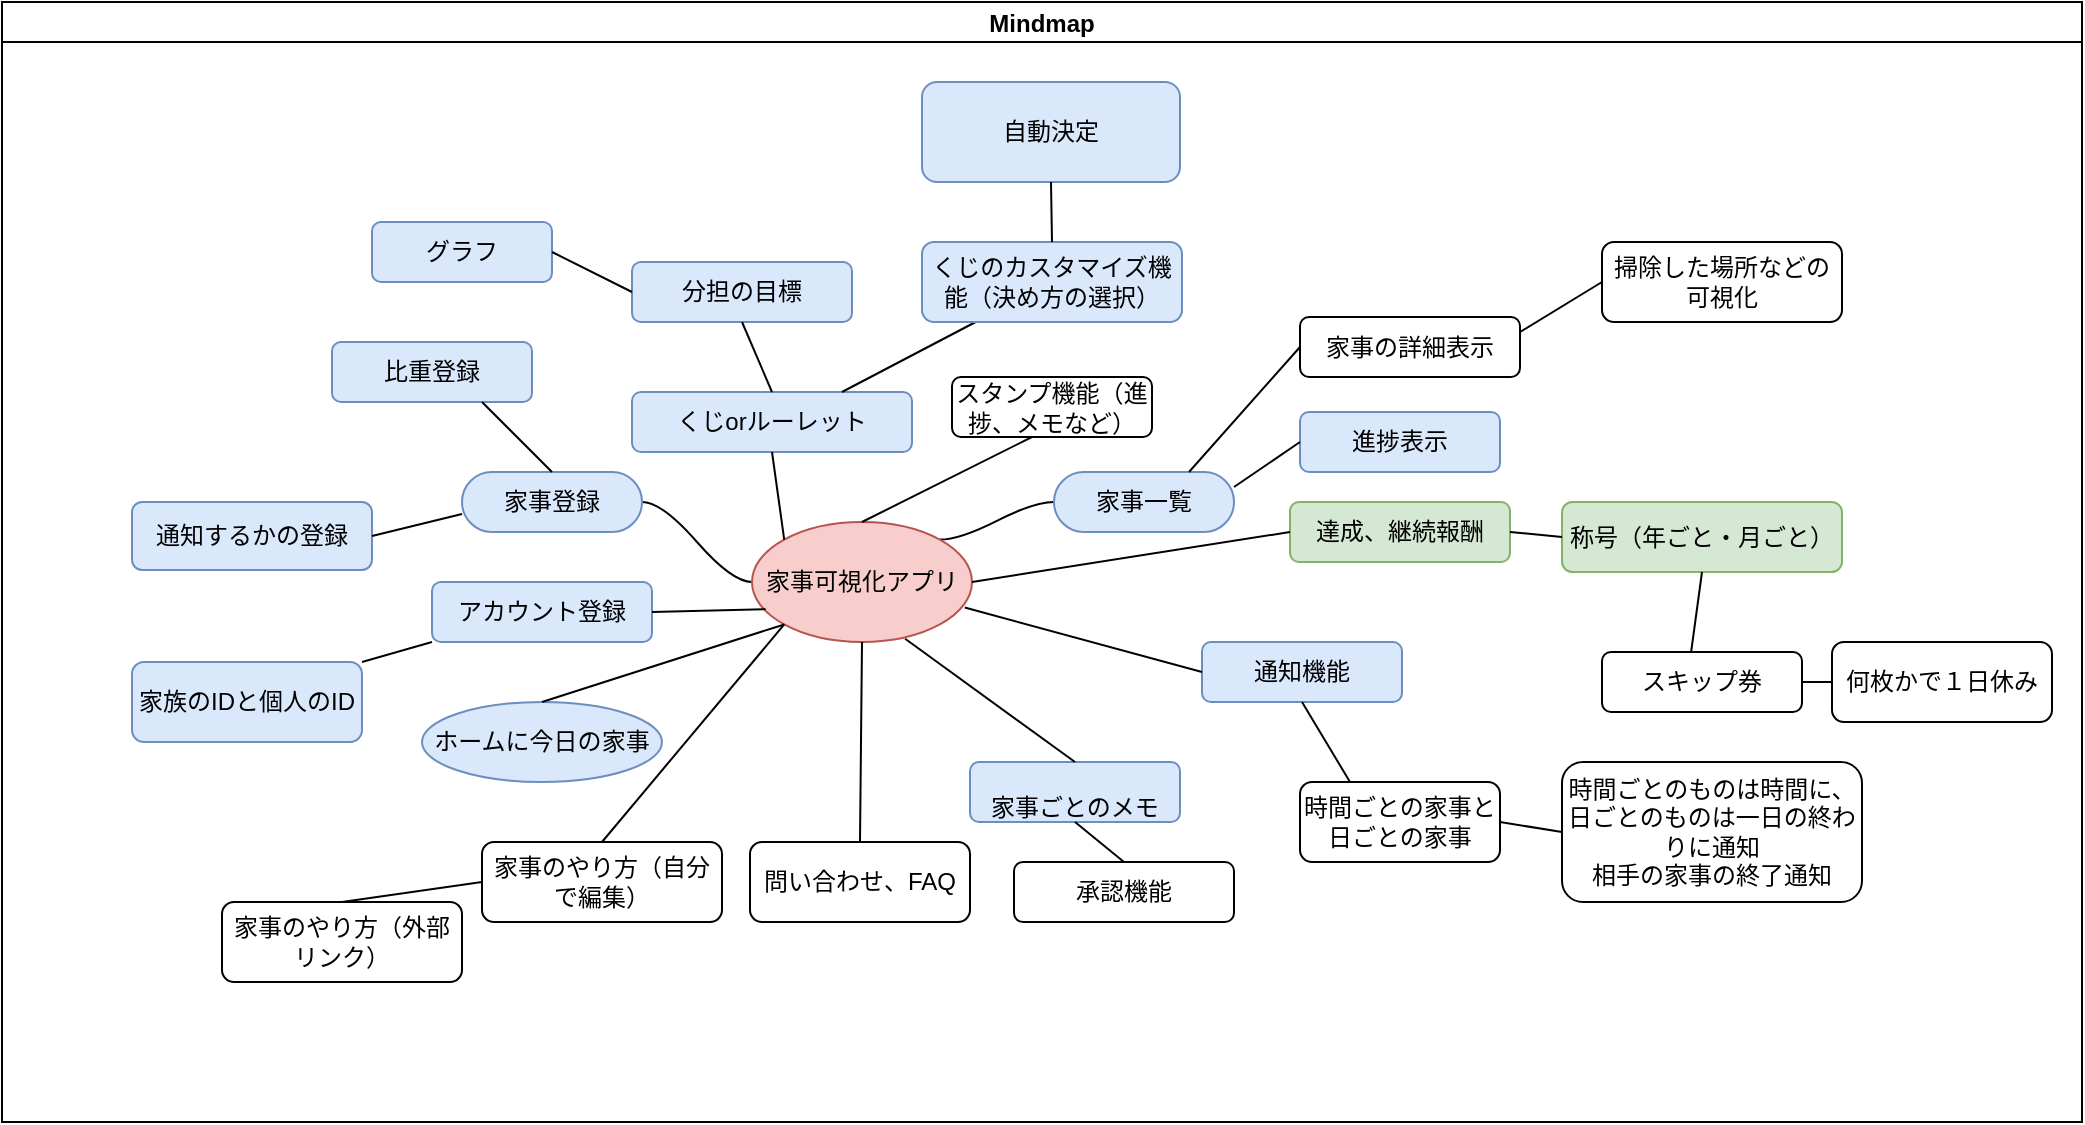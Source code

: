 <mxfile>
    <diagram id="L1PVXA0rxAgZORsh_Nrg" name="ページ1">
        <mxGraphModel dx="1002" dy="659" grid="1" gridSize="10" guides="1" tooltips="1" connect="1" arrows="1" fold="1" page="1" pageScale="1" pageWidth="1169" pageHeight="827" math="0" shadow="0">
            <root>
                <mxCell id="0"/>
                <mxCell id="1" parent="0"/>
                <mxCell id="2" value="Mindmap" style="swimlane;startSize=20;horizontal=1;containerType=tree;" parent="1" vertex="1">
                    <mxGeometry x="40" y="40" width="1040" height="560" as="geometry">
                        <mxRectangle x="40" y="40" width="90" height="30" as="alternateBounds"/>
                    </mxGeometry>
                </mxCell>
                <mxCell id="3" value="" style="edgeStyle=entityRelationEdgeStyle;startArrow=none;endArrow=none;segment=10;curved=1;sourcePerimeterSpacing=0;targetPerimeterSpacing=0;exitX=1;exitY=0;exitDx=0;exitDy=0;" parent="2" source="7" target="8" edge="1">
                    <mxGeometry relative="1" as="geometry"/>
                </mxCell>
                <mxCell id="5" value="" style="edgeStyle=entityRelationEdgeStyle;startArrow=none;endArrow=none;segment=10;curved=1;sourcePerimeterSpacing=0;targetPerimeterSpacing=0;" parent="2" source="7" target="10" edge="1">
                    <mxGeometry relative="1" as="geometry"/>
                </mxCell>
                <mxCell id="7" value="家事可視化アプリ" style="ellipse;whiteSpace=wrap;html=1;align=center;treeFolding=1;treeMoving=1;newEdgeStyle={&quot;edgeStyle&quot;:&quot;entityRelationEdgeStyle&quot;,&quot;startArrow&quot;:&quot;none&quot;,&quot;endArrow&quot;:&quot;none&quot;,&quot;segment&quot;:10,&quot;curved&quot;:1,&quot;sourcePerimeterSpacing&quot;:0,&quot;targetPerimeterSpacing&quot;:0};fillColor=#f8cecc;strokeColor=#b85450;" parent="2" vertex="1">
                    <mxGeometry x="375" y="260" width="110" height="60" as="geometry"/>
                </mxCell>
                <mxCell id="8" value="家事一覧" style="whiteSpace=wrap;html=1;rounded=1;arcSize=50;align=center;verticalAlign=middle;strokeWidth=1;autosize=1;spacing=4;treeFolding=1;treeMoving=1;newEdgeStyle={&quot;edgeStyle&quot;:&quot;entityRelationEdgeStyle&quot;,&quot;startArrow&quot;:&quot;none&quot;,&quot;endArrow&quot;:&quot;none&quot;,&quot;segment&quot;:10,&quot;curved&quot;:1,&quot;sourcePerimeterSpacing&quot;:0,&quot;targetPerimeterSpacing&quot;:0};fillColor=#dae8fc;strokeColor=#6c8ebf;" parent="2" vertex="1">
                    <mxGeometry x="526" y="235" width="90" height="30" as="geometry"/>
                </mxCell>
                <mxCell id="10" value="家事登録" style="whiteSpace=wrap;html=1;rounded=1;arcSize=50;align=center;verticalAlign=middle;strokeWidth=1;autosize=1;spacing=4;treeFolding=1;treeMoving=1;newEdgeStyle={&quot;edgeStyle&quot;:&quot;entityRelationEdgeStyle&quot;,&quot;startArrow&quot;:&quot;none&quot;,&quot;endArrow&quot;:&quot;none&quot;,&quot;segment&quot;:10,&quot;curved&quot;:1,&quot;sourcePerimeterSpacing&quot;:0,&quot;targetPerimeterSpacing&quot;:0};fillColor=#dae8fc;strokeColor=#6c8ebf;" parent="2" vertex="1">
                    <mxGeometry x="230" y="235" width="90" height="30" as="geometry"/>
                </mxCell>
                <mxCell id="15" value="ホームに今日の家事" style="ellipse;whiteSpace=wrap;html=1;fillColor=#dae8fc;strokeColor=#6c8ebf;" parent="2" vertex="1">
                    <mxGeometry x="210" y="350" width="120" height="40" as="geometry"/>
                </mxCell>
                <mxCell id="16" value="" style="endArrow=none;html=1;entryX=0;entryY=1;entryDx=0;entryDy=0;exitX=0.5;exitY=0;exitDx=0;exitDy=0;" parent="2" source="15" target="7" edge="1">
                    <mxGeometry width="50" height="50" relative="1" as="geometry">
                        <mxPoint x="395" y="380" as="sourcePoint"/>
                        <mxPoint x="445" y="330" as="targetPoint"/>
                    </mxGeometry>
                </mxCell>
                <mxCell id="17" value="進捗表示" style="rounded=1;whiteSpace=wrap;html=1;fillColor=#dae8fc;strokeColor=#6c8ebf;" parent="2" vertex="1">
                    <mxGeometry x="649" y="205" width="100" height="30" as="geometry"/>
                </mxCell>
                <mxCell id="18" value="" style="endArrow=none;html=1;entryX=0;entryY=0.5;entryDx=0;entryDy=0;exitX=0.75;exitY=0;exitDx=0;exitDy=0;" parent="2" target="59" edge="1" source="8">
                    <mxGeometry width="50" height="50" relative="1" as="geometry">
                        <mxPoint x="615" y="240" as="sourcePoint"/>
                        <mxPoint x="635" y="217.5" as="targetPoint"/>
                        <Array as="points"/>
                    </mxGeometry>
                </mxCell>
                <mxCell id="19" value="くじorルーレット" style="rounded=1;whiteSpace=wrap;html=1;fillColor=#dae8fc;strokeColor=#6c8ebf;" parent="2" vertex="1">
                    <mxGeometry x="315" y="195" width="140" height="30" as="geometry"/>
                </mxCell>
                <mxCell id="20" value="分担の目標" style="rounded=1;whiteSpace=wrap;html=1;fillColor=#dae8fc;strokeColor=#6c8ebf;" parent="2" vertex="1">
                    <mxGeometry x="315" y="130" width="110" height="30" as="geometry"/>
                </mxCell>
                <mxCell id="21" value="" style="endArrow=none;html=1;exitX=0.5;exitY=0;exitDx=0;exitDy=0;entryX=0.5;entryY=1;entryDx=0;entryDy=0;" parent="2" source="19" target="20" edge="1">
                    <mxGeometry width="50" height="50" relative="1" as="geometry">
                        <mxPoint x="375" y="210" as="sourcePoint"/>
                        <mxPoint x="425" y="160" as="targetPoint"/>
                    </mxGeometry>
                </mxCell>
                <mxCell id="22" value="" style="endArrow=none;html=1;exitX=0;exitY=0;exitDx=0;exitDy=0;entryX=0.5;entryY=1;entryDx=0;entryDy=0;" parent="2" source="7" target="19" edge="1">
                    <mxGeometry width="50" height="50" relative="1" as="geometry">
                        <mxPoint x="375" y="275" as="sourcePoint"/>
                        <mxPoint x="425" y="225" as="targetPoint"/>
                    </mxGeometry>
                </mxCell>
                <mxCell id="23" value="通知機能" style="rounded=1;whiteSpace=wrap;html=1;fillColor=#dae8fc;strokeColor=#6c8ebf;" parent="2" vertex="1">
                    <mxGeometry x="600" y="320" width="100" height="30" as="geometry"/>
                </mxCell>
                <mxCell id="24" value="時間ごとの家事と日ごとの家事" style="rounded=1;whiteSpace=wrap;html=1;" parent="2" vertex="1">
                    <mxGeometry x="649" y="390" width="100" height="40" as="geometry"/>
                </mxCell>
                <mxCell id="25" value="時間ごとのものは時間に、日ごとのものは一日の終わりに通知&lt;div&gt;相手の家事の終了通知&lt;/div&gt;" style="rounded=1;whiteSpace=wrap;html=1;" parent="2" vertex="1">
                    <mxGeometry x="780" y="380" width="150" height="70" as="geometry"/>
                </mxCell>
                <mxCell id="26" value="通知するかの登録" style="rounded=1;whiteSpace=wrap;html=1;fillColor=#dae8fc;strokeColor=#6c8ebf;" parent="2" vertex="1">
                    <mxGeometry x="65" y="250" width="120" height="34" as="geometry"/>
                </mxCell>
                <mxCell id="27" value="" style="endArrow=none;html=1;exitX=1;exitY=0.5;exitDx=0;exitDy=0;" parent="2" source="26" edge="1">
                    <mxGeometry width="50" height="50" relative="1" as="geometry">
                        <mxPoint x="180" y="306" as="sourcePoint"/>
                        <mxPoint x="230" y="256" as="targetPoint"/>
                    </mxGeometry>
                </mxCell>
                <mxCell id="28" value="アカウント登録" style="rounded=1;whiteSpace=wrap;html=1;fillColor=#dae8fc;strokeColor=#6c8ebf;" parent="2" vertex="1">
                    <mxGeometry x="215" y="290" width="110" height="30" as="geometry"/>
                </mxCell>
                <mxCell id="29" value="家族のIDと個人のID" style="rounded=1;whiteSpace=wrap;html=1;fillColor=#dae8fc;strokeColor=#6c8ebf;" parent="2" vertex="1">
                    <mxGeometry x="65" y="330" width="115" height="40" as="geometry"/>
                </mxCell>
                <mxCell id="32" value="" style="endArrow=none;html=1;exitX=1;exitY=0;exitDx=0;exitDy=0;entryX=0;entryY=1;entryDx=0;entryDy=0;" parent="2" source="29" edge="1" target="28">
                    <mxGeometry width="50" height="50" relative="1" as="geometry">
                        <mxPoint x="136" y="380" as="sourcePoint"/>
                        <mxPoint x="186" y="330" as="targetPoint"/>
                    </mxGeometry>
                </mxCell>
                <mxCell id="33" value="" style="endArrow=none;html=1;exitX=0.25;exitY=0;exitDx=0;exitDy=0;entryX=0.5;entryY=1;entryDx=0;entryDy=0;" parent="2" source="24" edge="1" target="23">
                    <mxGeometry width="50" height="50" relative="1" as="geometry">
                        <mxPoint x="605" y="370" as="sourcePoint"/>
                        <mxPoint x="655" y="320" as="targetPoint"/>
                    </mxGeometry>
                </mxCell>
                <mxCell id="34" value="" style="endArrow=none;html=1;exitX=0;exitY=0.5;exitDx=0;exitDy=0;entryX=1;entryY=0.5;entryDx=0;entryDy=0;" parent="2" source="25" edge="1" target="24">
                    <mxGeometry width="50" height="50" relative="1" as="geometry">
                        <mxPoint x="675" y="430" as="sourcePoint"/>
                        <mxPoint x="725" y="380" as="targetPoint"/>
                    </mxGeometry>
                </mxCell>
                <mxCell id="35" value="比重登録" style="rounded=1;whiteSpace=wrap;html=1;fillColor=#dae8fc;strokeColor=#6c8ebf;" parent="2" vertex="1">
                    <mxGeometry x="165" y="170" width="100" height="30" as="geometry"/>
                </mxCell>
                <mxCell id="36" value="" style="endArrow=none;html=1;exitX=0.5;exitY=0;exitDx=0;exitDy=0;" parent="2" source="10" edge="1">
                    <mxGeometry width="50" height="50" relative="1" as="geometry">
                        <mxPoint x="190" y="250" as="sourcePoint"/>
                        <mxPoint x="240" y="200" as="targetPoint"/>
                    </mxGeometry>
                </mxCell>
                <mxCell id="37" value="&lt;br&gt;&lt;div&gt;&lt;span style=&quot;background-color: transparent;&quot;&gt;家事ごとのメモ&lt;/span&gt;&lt;/div&gt;" style="rounded=1;whiteSpace=wrap;html=1;fillColor=#dae8fc;strokeColor=#6c8ebf;" parent="2" vertex="1">
                    <mxGeometry x="484" y="380" width="105" height="30" as="geometry"/>
                </mxCell>
                <mxCell id="38" value="" style="endArrow=none;html=1;exitX=0.75;exitY=0;exitDx=0;exitDy=0;" parent="2" source="19" target="39" edge="1">
                    <mxGeometry width="50" height="50" relative="1" as="geometry">
                        <mxPoint x="415" y="470" as="sourcePoint"/>
                        <mxPoint x="465" y="420" as="targetPoint"/>
                    </mxGeometry>
                </mxCell>
                <mxCell id="39" value="くじのカスタマイズ機能（決め方の選択）" style="rounded=1;whiteSpace=wrap;html=1;fillColor=#dae8fc;strokeColor=#6c8ebf;" parent="2" vertex="1">
                    <mxGeometry x="460" y="120" width="130" height="40" as="geometry"/>
                </mxCell>
                <mxCell id="40" value="家事のやり方（自分で編集）" style="rounded=1;whiteSpace=wrap;html=1;" parent="2" vertex="1">
                    <mxGeometry x="240" y="420" width="120" height="40" as="geometry"/>
                </mxCell>
                <mxCell id="41" value="" style="endArrow=none;html=1;exitX=0.5;exitY=0;exitDx=0;exitDy=0;entryX=0.696;entryY=0.973;entryDx=0;entryDy=0;entryPerimeter=0;" parent="2" source="37" edge="1" target="7">
                    <mxGeometry width="50" height="50" relative="1" as="geometry">
                        <mxPoint x="425" y="360" as="sourcePoint"/>
                        <mxPoint x="475" y="310" as="targetPoint"/>
                    </mxGeometry>
                </mxCell>
                <mxCell id="42" value="自動決定" style="rounded=1;whiteSpace=wrap;html=1;fillColor=#dae8fc;strokeColor=#6c8ebf;" parent="2" vertex="1">
                    <mxGeometry x="460" y="40" width="129" height="50" as="geometry"/>
                </mxCell>
                <mxCell id="43" value="" style="endArrow=none;html=1;exitX=0.5;exitY=0;exitDx=0;exitDy=0;entryX=0.5;entryY=1;entryDx=0;entryDy=0;" parent="2" source="39" edge="1" target="42">
                    <mxGeometry width="50" height="50" relative="1" as="geometry">
                        <mxPoint x="575" y="170" as="sourcePoint"/>
                        <mxPoint x="625" y="120" as="targetPoint"/>
                    </mxGeometry>
                </mxCell>
                <mxCell id="44" value="" style="endArrow=none;html=1;exitX=0.5;exitY=0;exitDx=0;exitDy=0;entryX=0;entryY=1;entryDx=0;entryDy=0;" parent="2" source="40" edge="1" target="7">
                    <mxGeometry width="50" height="50" relative="1" as="geometry">
                        <mxPoint x="385" y="370" as="sourcePoint"/>
                        <mxPoint x="435" y="320" as="targetPoint"/>
                    </mxGeometry>
                </mxCell>
                <mxCell id="45" value="承認機能" style="rounded=1;whiteSpace=wrap;html=1;" parent="2" vertex="1">
                    <mxGeometry x="506" y="430" width="110" height="30" as="geometry"/>
                </mxCell>
                <mxCell id="46" value="スタンプ機能（進捗、メモなど）" style="rounded=1;whiteSpace=wrap;html=1;" parent="2" vertex="1">
                    <mxGeometry x="475" y="187.5" width="100" height="30" as="geometry"/>
                </mxCell>
                <mxCell id="47" value="" style="endArrow=none;html=1;exitX=0.5;exitY=0;exitDx=0;exitDy=0;entryX=0.5;entryY=1;entryDx=0;entryDy=0;" parent="2" source="45" edge="1" target="37">
                    <mxGeometry width="50" height="50" relative="1" as="geometry">
                        <mxPoint x="515" y="440" as="sourcePoint"/>
                        <mxPoint x="540" y="400" as="targetPoint"/>
                    </mxGeometry>
                </mxCell>
                <mxCell id="48" value="" style="endArrow=none;html=1;exitX=0.5;exitY=0;exitDx=0;exitDy=0;" parent="2" edge="1" source="7">
                    <mxGeometry width="50" height="50" relative="1" as="geometry">
                        <mxPoint x="465" y="267.5" as="sourcePoint"/>
                        <mxPoint x="515" y="217.5" as="targetPoint"/>
                    </mxGeometry>
                </mxCell>
                <mxCell id="49" value="問い合わせ、FAQ" style="rounded=1;whiteSpace=wrap;html=1;" parent="2" vertex="1">
                    <mxGeometry x="374" y="420" width="110" height="40" as="geometry"/>
                </mxCell>
                <mxCell id="50" value="" style="endArrow=none;html=1;exitX=0.5;exitY=0;exitDx=0;exitDy=0;entryX=0.5;entryY=1;entryDx=0;entryDy=0;" parent="2" source="49" edge="1" target="7">
                    <mxGeometry width="50" height="50" relative="1" as="geometry">
                        <mxPoint x="415" y="370" as="sourcePoint"/>
                        <mxPoint x="445" y="318" as="targetPoint"/>
                    </mxGeometry>
                </mxCell>
                <mxCell id="51" value="称号（年ごと・月ごと）" style="rounded=1;whiteSpace=wrap;html=1;fillColor=#d5e8d4;strokeColor=#82b366;" parent="2" vertex="1">
                    <mxGeometry x="780" y="250" width="140" height="35" as="geometry"/>
                </mxCell>
                <mxCell id="52" value="スキップ券" style="rounded=1;whiteSpace=wrap;html=1;" parent="2" vertex="1">
                    <mxGeometry x="800" y="325" width="100" height="30" as="geometry"/>
                </mxCell>
                <mxCell id="53" value="何枚かで１日休み" style="rounded=1;whiteSpace=wrap;html=1;" parent="2" vertex="1">
                    <mxGeometry x="915" y="320" width="110" height="40" as="geometry"/>
                </mxCell>
                <mxCell id="54" value="達成、継続報酬" style="rounded=1;whiteSpace=wrap;html=1;fillColor=#d5e8d4;strokeColor=#82b366;" parent="2" vertex="1">
                    <mxGeometry x="644" y="250" width="110" height="30" as="geometry"/>
                </mxCell>
                <mxCell id="55" value="" style="endArrow=none;html=1;exitX=1;exitY=0.5;exitDx=0;exitDy=0;entryX=0;entryY=0.5;entryDx=0;entryDy=0;" parent="2" edge="1" target="54" source="7">
                    <mxGeometry width="50" height="50" relative="1" as="geometry">
                        <mxPoint x="485" y="290" as="sourcePoint"/>
                        <mxPoint x="625" y="265" as="targetPoint"/>
                    </mxGeometry>
                </mxCell>
                <mxCell id="57" value="掃除した場所などの可視化" style="rounded=1;whiteSpace=wrap;html=1;" parent="2" vertex="1">
                    <mxGeometry x="800" y="120" width="120" height="40" as="geometry"/>
                </mxCell>
                <mxCell id="58" value="" style="endArrow=none;html=1;exitX=0.5;exitY=1;exitDx=0;exitDy=0;entryX=0.445;entryY=0.013;entryDx=0;entryDy=0;entryPerimeter=0;" parent="2" source="51" edge="1" target="52">
                    <mxGeometry width="50" height="50" relative="1" as="geometry">
                        <mxPoint x="737.5" y="400" as="sourcePoint"/>
                        <mxPoint x="845" y="370" as="targetPoint"/>
                        <Array as="points"/>
                    </mxGeometry>
                </mxCell>
                <mxCell id="59" value="家事の詳細表示" style="rounded=1;whiteSpace=wrap;html=1;" parent="2" vertex="1">
                    <mxGeometry x="649" y="157.5" width="110" height="30" as="geometry"/>
                </mxCell>
                <mxCell id="60" value="" style="endArrow=none;html=1;exitX=1;exitY=0.25;exitDx=0;exitDy=0;entryX=0;entryY=0.5;entryDx=0;entryDy=0;" parent="2" source="8" edge="1" target="17">
                    <mxGeometry width="50" height="50" relative="1" as="geometry">
                        <mxPoint x="647" y="267.5" as="sourcePoint"/>
                        <mxPoint x="697" y="217.5" as="targetPoint"/>
                    </mxGeometry>
                </mxCell>
                <mxCell id="61" value="" style="endArrow=none;html=1;exitX=1;exitY=0.25;exitDx=0;exitDy=0;entryX=0;entryY=0.5;entryDx=0;entryDy=0;" parent="2" source="59" target="57" edge="1">
                    <mxGeometry width="50" height="50" relative="1" as="geometry">
                        <mxPoint x="715" y="190" as="sourcePoint"/>
                        <mxPoint x="765" y="140" as="targetPoint"/>
                    </mxGeometry>
                </mxCell>
                <mxCell id="62" value="" style="endArrow=none;html=1;exitX=1;exitY=0.5;exitDx=0;exitDy=0;entryX=0;entryY=0.5;entryDx=0;entryDy=0;" parent="2" source="52" edge="1" target="53">
                    <mxGeometry width="50" height="50" relative="1" as="geometry">
                        <mxPoint x="845" y="416" as="sourcePoint"/>
                        <mxPoint x="915" y="365" as="targetPoint"/>
                    </mxGeometry>
                </mxCell>
                <mxCell id="63" value="" style="endArrow=none;html=1;exitX=0;exitY=0.5;exitDx=0;exitDy=0;entryX=1;entryY=0.5;entryDx=0;entryDy=0;" parent="2" source="51" edge="1" target="54">
                    <mxGeometry width="50" height="50" relative="1" as="geometry">
                        <mxPoint x="685" y="330" as="sourcePoint"/>
                        <mxPoint x="735" y="280" as="targetPoint"/>
                    </mxGeometry>
                </mxCell>
                <mxCell id="64" value="グラフ" style="rounded=1;whiteSpace=wrap;html=1;fillColor=#dae8fc;strokeColor=#6c8ebf;" parent="2" vertex="1">
                    <mxGeometry x="185" y="110" width="90" height="30" as="geometry"/>
                </mxCell>
                <mxCell id="65" value="" style="endArrow=none;html=1;entryX=1;entryY=0.5;entryDx=0;entryDy=0;exitX=0;exitY=0.5;exitDx=0;exitDy=0;" parent="2" target="64" edge="1" source="20">
                    <mxGeometry width="50" height="50" relative="1" as="geometry">
                        <mxPoint x="315" y="150" as="sourcePoint"/>
                        <mxPoint x="365" y="100" as="targetPoint"/>
                    </mxGeometry>
                </mxCell>
                <mxCell id="72" value="" style="endArrow=none;html=1;exitX=1;exitY=0.5;exitDx=0;exitDy=0;entryX=0.062;entryY=0.727;entryDx=0;entryDy=0;entryPerimeter=0;" edge="1" parent="2" source="28" target="7">
                    <mxGeometry width="50" height="50" relative="1" as="geometry">
                        <mxPoint x="165" y="370" as="sourcePoint"/>
                        <mxPoint x="385" y="300" as="targetPoint"/>
                    </mxGeometry>
                </mxCell>
                <mxCell id="79" value="" style="endArrow=none;html=1;exitX=0.967;exitY=0.713;exitDx=0;exitDy=0;exitPerimeter=0;entryX=0;entryY=0.5;entryDx=0;entryDy=0;" edge="1" parent="2" source="7" target="23">
                    <mxGeometry width="50" height="50" relative="1" as="geometry">
                        <mxPoint x="475" y="350" as="sourcePoint"/>
                        <mxPoint x="525" y="300" as="targetPoint"/>
                    </mxGeometry>
                </mxCell>
                <mxCell id="80" value="家事のやり方（外部リンク）" style="rounded=1;whiteSpace=wrap;html=1;" vertex="1" parent="2">
                    <mxGeometry x="110" y="450" width="120" height="40" as="geometry"/>
                </mxCell>
                <mxCell id="81" value="" style="endArrow=none;html=1;exitX=0.5;exitY=0;exitDx=0;exitDy=0;entryX=0;entryY=1;entryDx=0;entryDy=0;" edge="1" parent="2" source="80">
                    <mxGeometry width="50" height="50" relative="1" as="geometry">
                        <mxPoint x="149" y="549" as="sourcePoint"/>
                        <mxPoint x="240" y="440" as="targetPoint"/>
                    </mxGeometry>
                </mxCell>
            </root>
        </mxGraphModel>
    </diagram>
</mxfile>